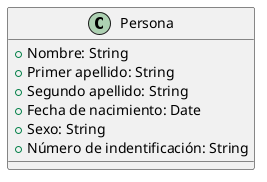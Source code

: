 @startuml

class Persona {
+ Nombre: String
+ Primer apellido: String
+ Segundo apellido: String
+ Fecha de nacimiento: Date
+ Sexo: String
+ Número de indentificación: String

}

@enduml

https://www.plantuml.com/plantuml/svg/ROun3i8m34Ltdy8xDs3gW1YhIZs1IKonb3Z8IIKanAdOM7in30FAmEhtdlM7siZQcXD0I5GhJcorAE4TTZYMV3BUuznCTF73P9BPaAwSaiJIaPcNLMFvXuuSBeIHKIb85jRcz42DlzcjLyVjvV_BHnQDRifPWbVRKtyMF006rkYRtm00
